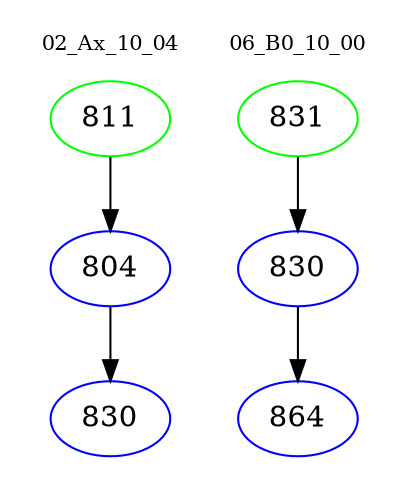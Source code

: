 digraph{
subgraph cluster_0 {
color = white
label = "02_Ax_10_04";
fontsize=10;
T0_811 [label="811", color="green"]
T0_811 -> T0_804 [color="black"]
T0_804 [label="804", color="blue"]
T0_804 -> T0_830 [color="black"]
T0_830 [label="830", color="blue"]
}
subgraph cluster_1 {
color = white
label = "06_B0_10_00";
fontsize=10;
T1_831 [label="831", color="green"]
T1_831 -> T1_830 [color="black"]
T1_830 [label="830", color="blue"]
T1_830 -> T1_864 [color="black"]
T1_864 [label="864", color="blue"]
}
}
